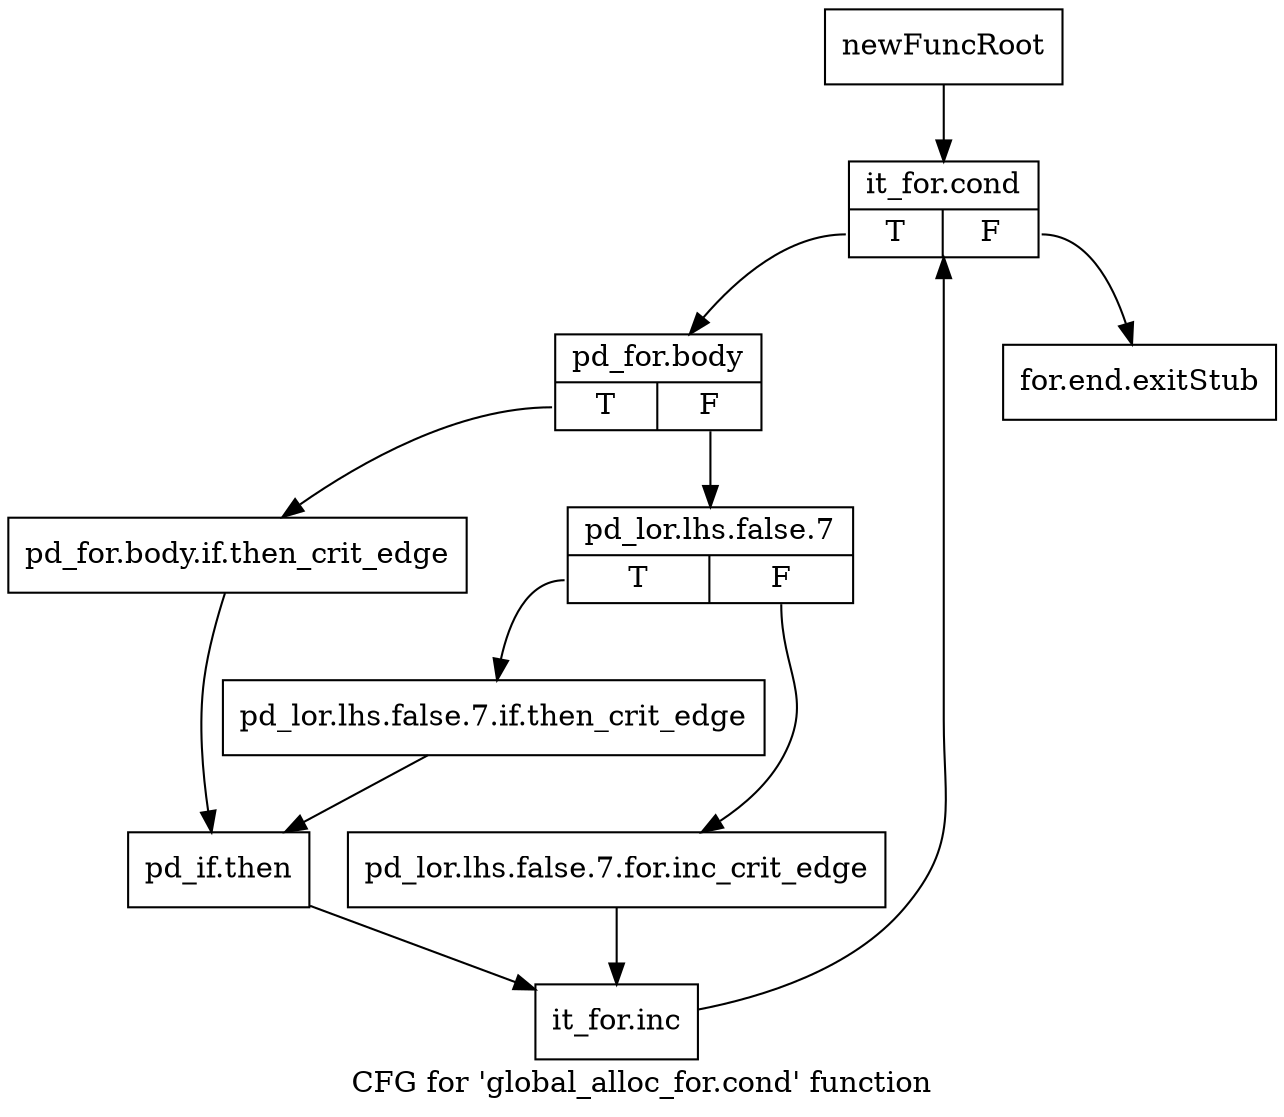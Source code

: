 digraph "CFG for 'global_alloc_for.cond' function" {
	label="CFG for 'global_alloc_for.cond' function";

	Node0xb212f90 [shape=record,label="{newFuncRoot}"];
	Node0xb212f90 -> Node0xb213030;
	Node0xb212fe0 [shape=record,label="{for.end.exitStub}"];
	Node0xb213030 [shape=record,label="{it_for.cond|{<s0>T|<s1>F}}"];
	Node0xb213030:s0 -> Node0xb213080;
	Node0xb213030:s1 -> Node0xb212fe0;
	Node0xb213080 [shape=record,label="{pd_for.body|{<s0>T|<s1>F}}"];
	Node0xb213080:s0 -> Node0xb2131c0;
	Node0xb213080:s1 -> Node0xb2130d0;
	Node0xb2130d0 [shape=record,label="{pd_lor.lhs.false.7|{<s0>T|<s1>F}}"];
	Node0xb2130d0:s0 -> Node0xb213170;
	Node0xb2130d0:s1 -> Node0xb213120;
	Node0xb213120 [shape=record,label="{pd_lor.lhs.false.7.for.inc_crit_edge}"];
	Node0xb213120 -> Node0xb213260;
	Node0xb213170 [shape=record,label="{pd_lor.lhs.false.7.if.then_crit_edge}"];
	Node0xb213170 -> Node0xb213210;
	Node0xb2131c0 [shape=record,label="{pd_for.body.if.then_crit_edge}"];
	Node0xb2131c0 -> Node0xb213210;
	Node0xb213210 [shape=record,label="{pd_if.then}"];
	Node0xb213210 -> Node0xb213260;
	Node0xb213260 [shape=record,label="{it_for.inc}"];
	Node0xb213260 -> Node0xb213030;
}

